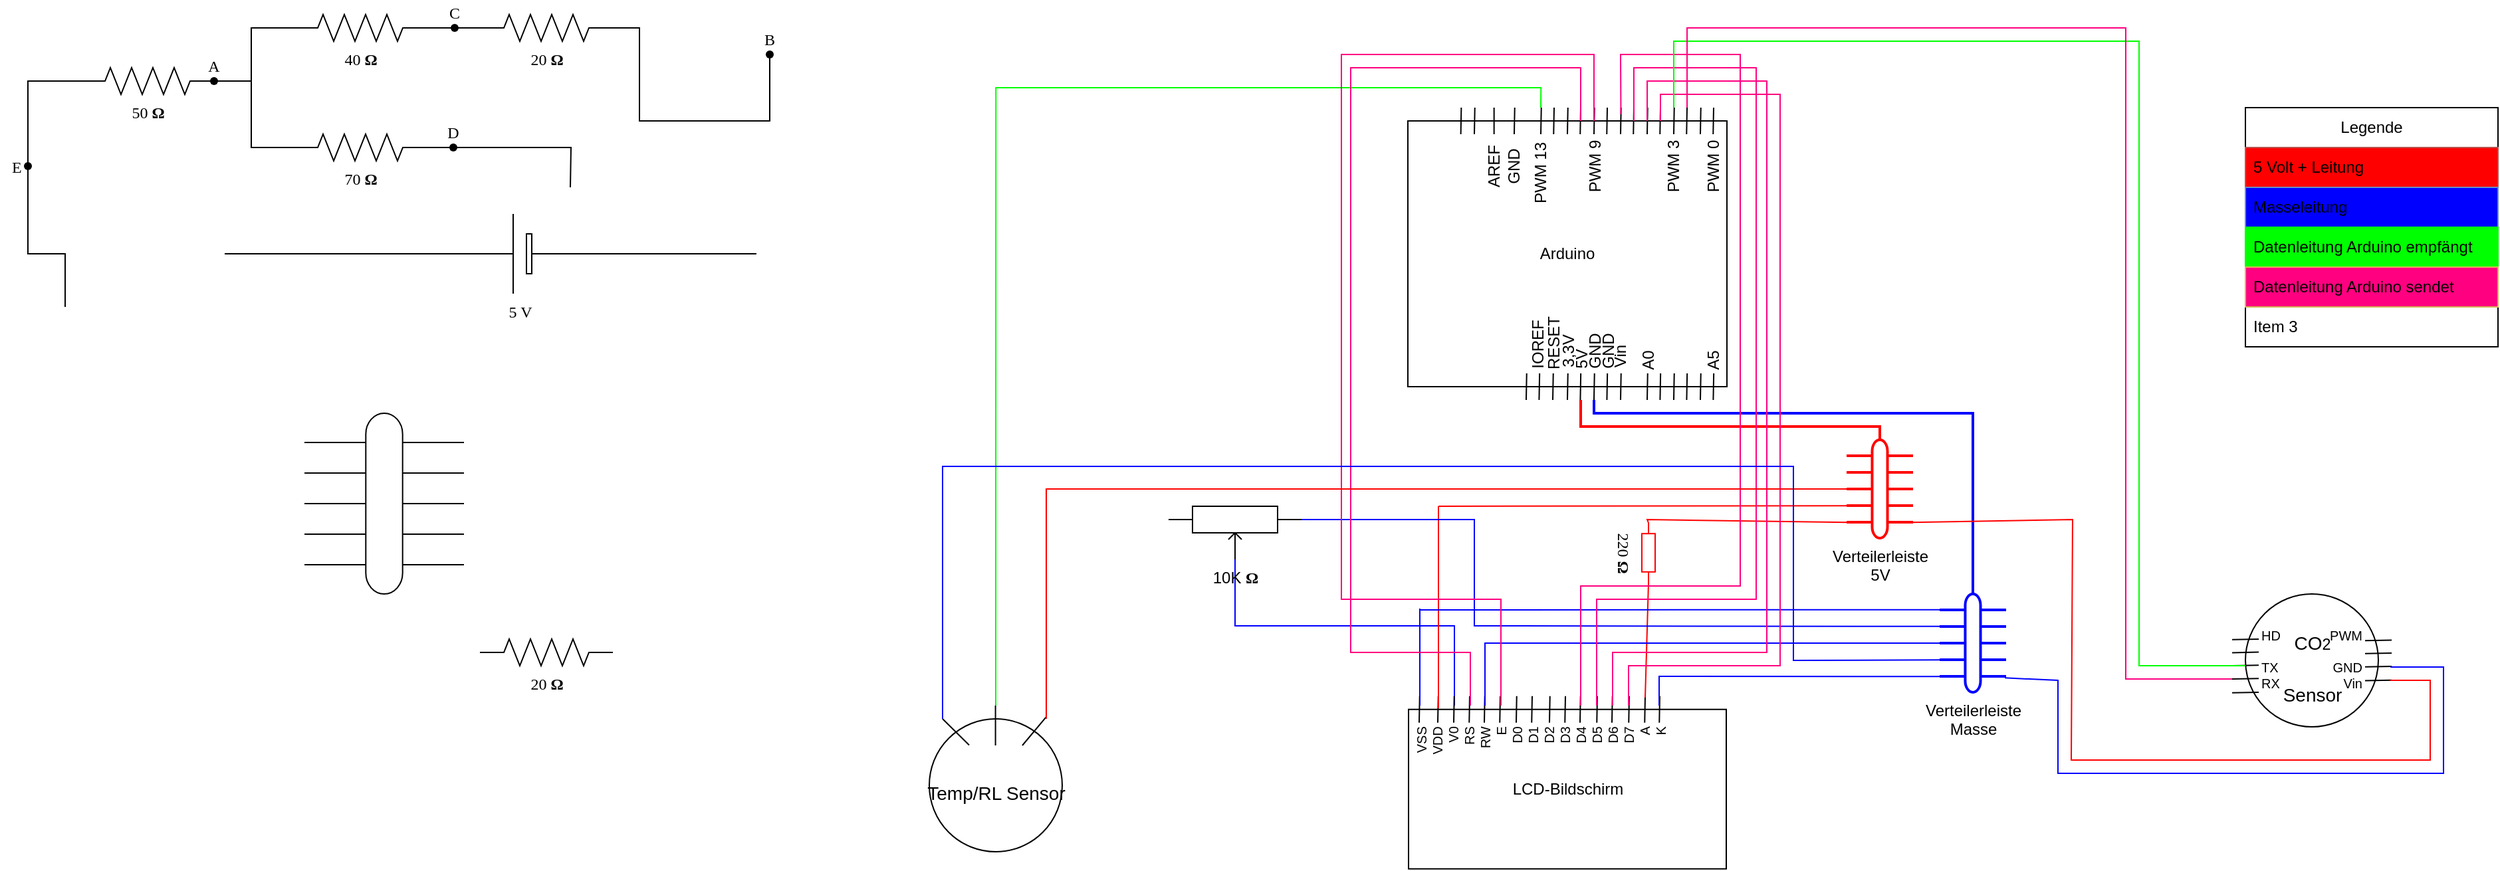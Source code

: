 <mxfile version="24.7.16">
  <diagram name="Page-1" id="7e0a89b8-554c-2b80-1dc8-d5c74ca68de4">
    <mxGraphModel dx="1146" dy="699" grid="1" gridSize="10" guides="1" tooltips="1" connect="1" arrows="1" fold="1" page="1" pageScale="1" pageWidth="2336" pageHeight="1654" background="none" math="0" shadow="0">
      <root>
        <mxCell id="0" />
        <mxCell id="1" parent="0" />
        <mxCell id="1cb643a89b7d889d-12" style="edgeStyle=orthogonalEdgeStyle;rounded=0;html=1;exitPerimeter=0;entryX=0;entryY=0.5;entryPerimeter=0;labelBackgroundColor=none;startArrow=none;startFill=0;startSize=5;endArrow=none;endFill=0;endSize=5;jettySize=auto;orthogonalLoop=1;strokeWidth=1;fontFamily=Verdana;fontSize=12;" parent="1" source="VuVPS5KJBOoQBnHny8Ev-2" target="1cb643a89b7d889d-2" edge="1">
          <mxGeometry relative="1" as="geometry" />
        </mxCell>
        <mxCell id="1cb643a89b7d889d-1" value="40&amp;nbsp;&lt;b&gt;Ω&lt;/b&gt;" style="verticalLabelPosition=bottom;shadow=0;dashed=0;align=center;html=1;verticalAlign=top;strokeWidth=1;shape=mxgraph.electrical.resistors.resistor_2;rounded=1;comic=0;labelBackgroundColor=none;fontFamily=Verdana;fontSize=12" parent="1" vertex="1">
          <mxGeometry x="322" y="120" width="100" height="20" as="geometry" />
        </mxCell>
        <mxCell id="1cb643a89b7d889d-15" style="edgeStyle=orthogonalEdgeStyle;rounded=0;html=1;exitX=1;exitY=0.5;exitPerimeter=0;labelBackgroundColor=none;startArrow=none;startFill=0;startSize=5;endArrow=none;endFill=0;endSize=5;jettySize=auto;orthogonalLoop=1;strokeWidth=1;fontFamily=Verdana;fontSize=12;" parent="1" source="1cb643a89b7d889d-2" target="VuVPS5KJBOoQBnHny8Ev-1" edge="1">
          <mxGeometry relative="1" as="geometry">
            <mxPoint x="612" y="170" as="targetPoint" />
            <Array as="points">
              <mxPoint x="582" y="130" />
              <mxPoint x="582" y="200" />
              <mxPoint x="680" y="200" />
            </Array>
          </mxGeometry>
        </mxCell>
        <mxCell id="1cb643a89b7d889d-2" value="20&amp;nbsp;&lt;b&gt;Ω&lt;/b&gt;" style="verticalLabelPosition=bottom;shadow=0;dashed=0;align=center;html=1;verticalAlign=top;strokeWidth=1;shape=mxgraph.electrical.resistors.resistor_2;rounded=1;comic=0;labelBackgroundColor=none;fontFamily=Verdana;fontSize=12" parent="1" vertex="1">
          <mxGeometry x="462" y="120" width="100" height="20" as="geometry" />
        </mxCell>
        <mxCell id="1cb643a89b7d889d-13" style="edgeStyle=orthogonalEdgeStyle;rounded=0;html=1;exitX=1;exitY=0.5;exitPerimeter=0;labelBackgroundColor=none;startArrow=none;startFill=0;startSize=5;endArrow=none;endFill=0;endSize=5;jettySize=auto;orthogonalLoop=1;strokeWidth=1;fontFamily=Verdana;fontSize=12" parent="1" source="1cb643a89b7d889d-3" target="VuVPS5KJBOoQBnHny8Ev-8" edge="1">
          <mxGeometry relative="1" as="geometry" />
        </mxCell>
        <mxCell id="1cb643a89b7d889d-3" value="70&amp;nbsp;&lt;b&gt;Ω&lt;/b&gt;" style="verticalLabelPosition=bottom;shadow=0;dashed=0;align=center;html=1;verticalAlign=top;strokeWidth=1;shape=mxgraph.electrical.resistors.resistor_2;rounded=1;comic=0;labelBackgroundColor=none;fontFamily=Verdana;fontSize=12" parent="1" vertex="1">
          <mxGeometry x="322" y="210" width="100" height="20" as="geometry" />
        </mxCell>
        <mxCell id="1cb643a89b7d889d-10" style="edgeStyle=orthogonalEdgeStyle;rounded=0;html=1;entryX=0;entryY=0.5;entryPerimeter=0;labelBackgroundColor=none;startArrow=none;startFill=0;startSize=5;endArrow=none;endFill=0;endSize=5;jettySize=auto;orthogonalLoop=1;strokeWidth=1;fontFamily=Verdana;fontSize=12" parent="1" source="VuVPS5KJBOoQBnHny8Ev-4" target="1cb643a89b7d889d-1" edge="1">
          <mxGeometry relative="1" as="geometry">
            <Array as="points">
              <mxPoint x="290" y="170" />
              <mxPoint x="290" y="130" />
            </Array>
          </mxGeometry>
        </mxCell>
        <mxCell id="1cb643a89b7d889d-11" style="edgeStyle=orthogonalEdgeStyle;rounded=0;html=1;entryX=0;entryY=0.5;entryPerimeter=0;labelBackgroundColor=none;startArrow=none;startFill=0;startSize=5;endArrow=none;endFill=0;endSize=5;jettySize=auto;orthogonalLoop=1;strokeWidth=1;fontFamily=Verdana;fontSize=12;" parent="1" source="VuVPS5KJBOoQBnHny8Ev-4" target="1cb643a89b7d889d-3" edge="1">
          <mxGeometry relative="1" as="geometry">
            <Array as="points">
              <mxPoint x="290" y="170" />
              <mxPoint x="290" y="220" />
            </Array>
          </mxGeometry>
        </mxCell>
        <mxCell id="1cb643a89b7d889d-5" value="50&amp;nbsp;&lt;b&gt;Ω&lt;/b&gt;" style="verticalLabelPosition=bottom;shadow=0;dashed=0;align=center;html=1;verticalAlign=top;strokeWidth=1;shape=mxgraph.electrical.resistors.resistor_2;rounded=1;comic=0;labelBackgroundColor=none;fontFamily=Verdana;fontSize=12;" parent="1" vertex="1">
          <mxGeometry x="162" y="160" width="100" height="20" as="geometry" />
        </mxCell>
        <mxCell id="1cb643a89b7d889d-9" style="edgeStyle=orthogonalEdgeStyle;rounded=0;html=1;labelBackgroundColor=none;startArrow=none;startFill=0;startSize=5;endArrow=none;endFill=0;endSize=5;jettySize=auto;orthogonalLoop=1;strokeWidth=1;fontFamily=Verdana;fontSize=12" parent="1" target="VuVPS5KJBOoQBnHny8Ev-5" edge="1">
          <mxGeometry relative="1" as="geometry">
            <Array as="points">
              <mxPoint x="122" y="300" />
            </Array>
            <mxPoint x="150" y="340" as="sourcePoint" />
          </mxGeometry>
        </mxCell>
        <mxCell id="1cb643a89b7d889d-6" value="20&amp;nbsp;&lt;b&gt;Ω&lt;/b&gt;" style="verticalLabelPosition=bottom;shadow=0;dashed=0;align=center;html=1;verticalAlign=top;strokeWidth=1;shape=mxgraph.electrical.resistors.resistor_2;rounded=1;comic=0;labelBackgroundColor=none;fontFamily=Verdana;fontSize=12" parent="1" vertex="1">
          <mxGeometry x="462" y="590" width="100" height="20" as="geometry" />
        </mxCell>
        <mxCell id="1cb643a89b7d889d-8" style="edgeStyle=orthogonalEdgeStyle;rounded=0;html=1;exitX=1;exitY=0.5;exitPerimeter=0;labelBackgroundColor=none;startArrow=none;startFill=0;startSize=5;endArrow=none;endFill=0;endSize=5;jettySize=auto;orthogonalLoop=1;strokeWidth=1;fontFamily=Verdana;fontSize=12" parent="1" source="1cb643a89b7d889d-7" edge="1">
          <mxGeometry relative="1" as="geometry">
            <mxPoint x="270" y="300" as="targetPoint" />
          </mxGeometry>
        </mxCell>
        <mxCell id="1cb643a89b7d889d-16" style="edgeStyle=orthogonalEdgeStyle;rounded=0;html=1;exitX=0;exitY=0.5;exitPerimeter=0;labelBackgroundColor=none;startArrow=none;startFill=0;startSize=5;endArrow=none;endFill=0;endSize=5;jettySize=auto;orthogonalLoop=1;strokeWidth=1;fontFamily=Verdana;fontSize=12;exitDx=0;exitDy=0;" parent="1" source="1cb643a89b7d889d-7" edge="1">
          <mxGeometry relative="1" as="geometry">
            <mxPoint x="670" y="300" as="targetPoint" />
            <Array as="points">
              <mxPoint x="600" y="300" />
              <mxPoint x="600" y="300" />
            </Array>
            <mxPoint x="730" y="224" as="sourcePoint" />
          </mxGeometry>
        </mxCell>
        <mxCell id="1cb643a89b7d889d-7" value="5 V" style="verticalLabelPosition=bottom;shadow=0;dashed=0;align=center;fillColor=default;html=1;verticalAlign=top;strokeWidth=1;shape=mxgraph.electrical.miscellaneous.monocell_battery;rounded=1;comic=0;labelBackgroundColor=none;fontFamily=Verdana;fontSize=12;flipH=1;" parent="1" vertex="1">
          <mxGeometry x="442" y="270" width="100" height="60" as="geometry" />
        </mxCell>
        <mxCell id="VuVPS5KJBOoQBnHny8Ev-1" value="B" style="shape=waypoint;sketch=0;fillStyle=solid;size=6;pointerEvents=1;points=[];fillColor=none;resizable=0;rotatable=0;perimeter=centerPerimeter;snapToPoint=1;verticalAlign=top;spacingBottom=0;spacingTop=-5;fontFamily=Verdana;fontSize=12;" parent="1" vertex="1">
          <mxGeometry x="660" y="130" width="40" height="40" as="geometry" />
        </mxCell>
        <mxCell id="VuVPS5KJBOoQBnHny8Ev-2" value="C" style="shape=waypoint;sketch=0;fillStyle=solid;size=6;pointerEvents=1;points=[];fillColor=none;resizable=0;rotatable=0;perimeter=centerPerimeter;snapToPoint=1;verticalAlign=top;spacingBottom=0;spacingTop=-5;fontFamily=Verdana;fontSize=12;" parent="1" vertex="1">
          <mxGeometry x="423" y="110" width="40" height="40" as="geometry" />
        </mxCell>
        <mxCell id="VuVPS5KJBOoQBnHny8Ev-3" value="" style="edgeStyle=orthogonalEdgeStyle;rounded=0;html=1;exitX=1;exitY=0.5;exitPerimeter=0;entryPerimeter=0;labelBackgroundColor=none;startArrow=none;startFill=0;startSize=5;endArrow=none;endFill=0;endSize=5;jettySize=auto;orthogonalLoop=1;strokeWidth=1;fontFamily=Verdana;fontSize=12;" parent="1" source="1cb643a89b7d889d-1" target="VuVPS5KJBOoQBnHny8Ev-2" edge="1">
          <mxGeometry relative="1" as="geometry">
            <mxPoint x="422" y="130.0" as="sourcePoint" />
            <mxPoint x="462" y="130.0" as="targetPoint" />
          </mxGeometry>
        </mxCell>
        <mxCell id="VuVPS5KJBOoQBnHny8Ev-4" value="A" style="shape=waypoint;sketch=0;fillStyle=solid;size=6;pointerEvents=1;points=[];fillColor=none;resizable=0;rotatable=0;perimeter=centerPerimeter;snapToPoint=1;verticalAlign=top;spacingBottom=0;spacingTop=-5;fontFamily=Verdana;fontSize=12;" parent="1" vertex="1">
          <mxGeometry x="242" y="150" width="40" height="40" as="geometry" />
        </mxCell>
        <mxCell id="VuVPS5KJBOoQBnHny8Ev-5" value="E" style="shape=waypoint;sketch=0;fillStyle=solid;size=6;pointerEvents=1;points=[];fillColor=none;resizable=0;rotatable=0;perimeter=centerPerimeter;snapToPoint=1;verticalAlign=middle;spacingBottom=0;spacingTop=0;fontFamily=Verdana;fontSize=12;labelPosition=center;verticalLabelPosition=middle;align=left;spacingRight=0;spacingLeft=6;" parent="1" vertex="1">
          <mxGeometry x="102" y="214" width="40" height="40" as="geometry" />
        </mxCell>
        <mxCell id="VuVPS5KJBOoQBnHny8Ev-7" style="edgeStyle=orthogonalEdgeStyle;rounded=0;html=1;labelBackgroundColor=none;startArrow=none;startFill=0;startSize=5;endArrow=none;endFill=0;endSize=5;jettySize=auto;orthogonalLoop=1;strokeWidth=1;fontFamily=Verdana;fontSize=12;entryX=0;entryY=0.5;entryDx=0;entryDy=0;entryPerimeter=0;" parent="1" source="VuVPS5KJBOoQBnHny8Ev-5" target="1cb643a89b7d889d-5" edge="1">
          <mxGeometry relative="1" as="geometry">
            <Array as="points">
              <mxPoint x="122" y="170" />
            </Array>
            <mxPoint x="172" y="310" as="sourcePoint" />
            <mxPoint x="132" y="244" as="targetPoint" />
          </mxGeometry>
        </mxCell>
        <mxCell id="VuVPS5KJBOoQBnHny8Ev-8" value="D" style="shape=waypoint;sketch=0;fillStyle=solid;size=6;pointerEvents=1;points=[];fillColor=none;resizable=0;rotatable=0;perimeter=centerPerimeter;snapToPoint=1;verticalAlign=top;spacingBottom=0;spacingTop=-5;fontFamily=Verdana;fontSize=12;" parent="1" vertex="1">
          <mxGeometry x="422" y="200" width="40" height="40" as="geometry" />
        </mxCell>
        <mxCell id="VuVPS5KJBOoQBnHny8Ev-9" style="edgeStyle=orthogonalEdgeStyle;rounded=0;html=1;labelBackgroundColor=none;startArrow=none;startFill=0;startSize=5;endArrow=none;endFill=0;endSize=5;jettySize=auto;orthogonalLoop=1;strokeWidth=1;fontFamily=Verdana;fontSize=12;" parent="1" source="VuVPS5KJBOoQBnHny8Ev-8" edge="1">
          <mxGeometry relative="1" as="geometry">
            <mxPoint x="432" y="230" as="sourcePoint" />
            <mxPoint x="530" y="250" as="targetPoint" />
          </mxGeometry>
        </mxCell>
        <mxCell id="kQlwVw8OVMAgD6LODriY-2" value="&lt;span style=&quot;font-size: 14px;&quot;&gt;Temp/RL Sensor&lt;/span&gt;" style="verticalLabelPosition=middle;shadow=0;dashed=0;align=center;html=1;verticalAlign=middle;strokeWidth=1;shape=ellipse;fontSize=32;perimeter=ellipsePerimeter;" parent="1" vertex="1">
          <mxGeometry x="800" y="650" width="100" height="100" as="geometry" />
        </mxCell>
        <mxCell id="X7Br8QIvCN059I1vGeU9-105" style="edgeStyle=orthogonalEdgeStyle;rounded=0;orthogonalLoop=1;jettySize=auto;html=1;exitX=0.5;exitY=1;exitDx=0;exitDy=0;exitPerimeter=0;endArrow=none;endFill=0;strokeColor=#0000FF;" edge="1" parent="1" source="kQlwVw8OVMAgD6LODriY-3">
          <mxGeometry relative="1" as="geometry">
            <mxPoint x="1195" y="640" as="targetPoint" />
            <mxPoint x="1035" y="530.0" as="sourcePoint" />
            <Array as="points">
              <mxPoint x="1030" y="580" />
              <mxPoint x="1195" y="580" />
            </Array>
          </mxGeometry>
        </mxCell>
        <mxCell id="kQlwVw8OVMAgD6LODriY-3" value="10K&lt;span style=&quot;background-color: initial;&quot;&gt;&amp;nbsp;&lt;/span&gt;&lt;b style=&quot;background-color: initial; font-family: Verdana;&quot;&gt;Ω&lt;/b&gt;" style="pointerEvents=1;verticalLabelPosition=bottom;shadow=0;dashed=0;align=center;html=1;verticalAlign=top;shape=mxgraph.electrical.resistors.potentiometer_1;" parent="1" vertex="1">
          <mxGeometry x="980" y="490" width="100" height="40" as="geometry" />
        </mxCell>
        <mxCell id="kQlwVw8OVMAgD6LODriY-5" value="" style="verticalLabelPosition=bottom;shadow=0;dashed=0;align=center;html=1;verticalAlign=top;shape=mxgraph.electrical.transmission.cable_group;pointerEvents=1;" parent="1" vertex="1">
          <mxGeometry x="330" y="420" width="120" height="136" as="geometry" />
        </mxCell>
        <mxCell id="X7Br8QIvCN059I1vGeU9-3" value="Arduino" style="rounded=0;whiteSpace=wrap;html=1;" vertex="1" parent="1">
          <mxGeometry x="1160" y="200" width="240" height="200" as="geometry" />
        </mxCell>
        <mxCell id="X7Br8QIvCN059I1vGeU9-4" value="" style="endArrow=none;html=1;rounded=0;" edge="1" parent="1">
          <mxGeometry width="50" height="50" relative="1" as="geometry">
            <mxPoint x="1389.63" y="210" as="sourcePoint" />
            <mxPoint x="1390" y="190" as="targetPoint" />
          </mxGeometry>
        </mxCell>
        <mxCell id="X7Br8QIvCN059I1vGeU9-5" value="PWM 0" style="text;html=1;align=center;verticalAlign=middle;whiteSpace=wrap;rounded=0;rotation=-90;" vertex="1" parent="1">
          <mxGeometry x="1360" y="219" width="60" height="30" as="geometry" />
        </mxCell>
        <mxCell id="X7Br8QIvCN059I1vGeU9-6" value="PWM 13" style="text;html=1;align=center;verticalAlign=middle;whiteSpace=wrap;rounded=0;rotation=-90;" vertex="1" parent="1">
          <mxGeometry x="1230" y="224" width="60" height="30" as="geometry" />
        </mxCell>
        <mxCell id="X7Br8QIvCN059I1vGeU9-7" value="" style="endArrow=none;html=1;rounded=0;" edge="1" parent="1">
          <mxGeometry width="50" height="50" relative="1" as="geometry">
            <mxPoint x="1380" y="210" as="sourcePoint" />
            <mxPoint x="1380.37" y="190" as="targetPoint" />
          </mxGeometry>
        </mxCell>
        <mxCell id="X7Br8QIvCN059I1vGeU9-8" value="" style="endArrow=none;html=1;rounded=0;" edge="1" parent="1">
          <mxGeometry width="50" height="50" relative="1" as="geometry">
            <mxPoint x="1369.63" y="210" as="sourcePoint" />
            <mxPoint x="1370" y="190" as="targetPoint" />
          </mxGeometry>
        </mxCell>
        <mxCell id="X7Br8QIvCN059I1vGeU9-9" value="" style="endArrow=none;html=1;rounded=0;" edge="1" parent="1">
          <mxGeometry width="50" height="50" relative="1" as="geometry">
            <mxPoint x="1360" y="210" as="sourcePoint" />
            <mxPoint x="1360.37" y="190" as="targetPoint" />
          </mxGeometry>
        </mxCell>
        <mxCell id="X7Br8QIvCN059I1vGeU9-10" value="" style="endArrow=none;html=1;rounded=0;" edge="1" parent="1">
          <mxGeometry width="50" height="50" relative="1" as="geometry">
            <mxPoint x="1349.63" y="210" as="sourcePoint" />
            <mxPoint x="1350" y="190" as="targetPoint" />
          </mxGeometry>
        </mxCell>
        <mxCell id="X7Br8QIvCN059I1vGeU9-11" value="" style="endArrow=none;html=1;rounded=0;" edge="1" parent="1">
          <mxGeometry width="50" height="50" relative="1" as="geometry">
            <mxPoint x="1340" y="210" as="sourcePoint" />
            <mxPoint x="1340.37" y="190" as="targetPoint" />
          </mxGeometry>
        </mxCell>
        <mxCell id="X7Br8QIvCN059I1vGeU9-12" value="" style="endArrow=none;html=1;rounded=0;" edge="1" parent="1">
          <mxGeometry width="50" height="50" relative="1" as="geometry">
            <mxPoint x="1329.63" y="210" as="sourcePoint" />
            <mxPoint x="1330" y="190" as="targetPoint" />
          </mxGeometry>
        </mxCell>
        <mxCell id="X7Br8QIvCN059I1vGeU9-13" value="" style="endArrow=none;html=1;rounded=0;" edge="1" parent="1">
          <mxGeometry width="50" height="50" relative="1" as="geometry">
            <mxPoint x="1320" y="210" as="sourcePoint" />
            <mxPoint x="1320.37" y="190" as="targetPoint" />
          </mxGeometry>
        </mxCell>
        <mxCell id="X7Br8QIvCN059I1vGeU9-14" value="" style="endArrow=none;html=1;rounded=0;" edge="1" parent="1">
          <mxGeometry width="50" height="50" relative="1" as="geometry">
            <mxPoint x="1309.63" y="210" as="sourcePoint" />
            <mxPoint x="1310" y="190" as="targetPoint" />
          </mxGeometry>
        </mxCell>
        <mxCell id="X7Br8QIvCN059I1vGeU9-15" value="" style="endArrow=none;html=1;rounded=0;" edge="1" parent="1">
          <mxGeometry width="50" height="50" relative="1" as="geometry">
            <mxPoint x="1300" y="210" as="sourcePoint" />
            <mxPoint x="1300.37" y="190" as="targetPoint" />
          </mxGeometry>
        </mxCell>
        <mxCell id="X7Br8QIvCN059I1vGeU9-16" value="" style="endArrow=none;html=1;rounded=0;" edge="1" parent="1">
          <mxGeometry width="50" height="50" relative="1" as="geometry">
            <mxPoint x="1289.63" y="210" as="sourcePoint" />
            <mxPoint x="1290" y="190" as="targetPoint" />
          </mxGeometry>
        </mxCell>
        <mxCell id="X7Br8QIvCN059I1vGeU9-17" value="" style="endArrow=none;html=1;rounded=0;" edge="1" parent="1">
          <mxGeometry width="50" height="50" relative="1" as="geometry">
            <mxPoint x="1280" y="210" as="sourcePoint" />
            <mxPoint x="1280.37" y="190" as="targetPoint" />
          </mxGeometry>
        </mxCell>
        <mxCell id="X7Br8QIvCN059I1vGeU9-18" value="" style="endArrow=none;html=1;rounded=0;" edge="1" parent="1">
          <mxGeometry width="50" height="50" relative="1" as="geometry">
            <mxPoint x="1269.63" y="210" as="sourcePoint" />
            <mxPoint x="1270" y="190" as="targetPoint" />
          </mxGeometry>
        </mxCell>
        <mxCell id="X7Br8QIvCN059I1vGeU9-19" value="" style="endArrow=none;html=1;rounded=0;" edge="1" parent="1">
          <mxGeometry width="50" height="50" relative="1" as="geometry">
            <mxPoint x="1260" y="210" as="sourcePoint" />
            <mxPoint x="1260.37" y="190" as="targetPoint" />
          </mxGeometry>
        </mxCell>
        <mxCell id="X7Br8QIvCN059I1vGeU9-21" value="" style="endArrow=none;html=1;rounded=0;" edge="1" parent="1">
          <mxGeometry width="50" height="50" relative="1" as="geometry">
            <mxPoint x="1240" y="210" as="sourcePoint" />
            <mxPoint x="1240.37" y="190" as="targetPoint" />
          </mxGeometry>
        </mxCell>
        <mxCell id="X7Br8QIvCN059I1vGeU9-23" value="" style="endArrow=none;html=1;rounded=0;" edge="1" parent="1">
          <mxGeometry width="50" height="50" relative="1" as="geometry">
            <mxPoint x="1224.83" y="210" as="sourcePoint" />
            <mxPoint x="1224.83" y="190" as="targetPoint" />
          </mxGeometry>
        </mxCell>
        <mxCell id="X7Br8QIvCN059I1vGeU9-24" value="" style="endArrow=none;html=1;rounded=0;" edge="1" parent="1">
          <mxGeometry width="50" height="50" relative="1" as="geometry">
            <mxPoint x="1210" y="210" as="sourcePoint" />
            <mxPoint x="1210.37" y="190" as="targetPoint" />
          </mxGeometry>
        </mxCell>
        <mxCell id="X7Br8QIvCN059I1vGeU9-25" value="" style="endArrow=none;html=1;rounded=0;" edge="1" parent="1">
          <mxGeometry width="50" height="50" relative="1" as="geometry">
            <mxPoint x="1199.81" y="210" as="sourcePoint" />
            <mxPoint x="1200.18" y="190" as="targetPoint" />
          </mxGeometry>
        </mxCell>
        <mxCell id="X7Br8QIvCN059I1vGeU9-27" value="" style="endArrow=none;html=1;rounded=0;" edge="1" parent="1">
          <mxGeometry width="50" height="50" relative="1" as="geometry">
            <mxPoint x="1389.71" y="410" as="sourcePoint" />
            <mxPoint x="1390.08" y="390" as="targetPoint" />
          </mxGeometry>
        </mxCell>
        <mxCell id="X7Br8QIvCN059I1vGeU9-38" value="PWM 3" style="text;html=1;align=center;verticalAlign=middle;whiteSpace=wrap;rounded=0;rotation=-90;" vertex="1" parent="1">
          <mxGeometry x="1335" y="219" width="50" height="30" as="geometry" />
        </mxCell>
        <mxCell id="X7Br8QIvCN059I1vGeU9-39" value="PWM 9" style="text;html=1;align=center;verticalAlign=middle;whiteSpace=wrap;rounded=0;rotation=-90;" vertex="1" parent="1">
          <mxGeometry x="1276" y="219" width="50" height="30" as="geometry" />
        </mxCell>
        <mxCell id="X7Br8QIvCN059I1vGeU9-40" value="GND" style="text;html=1;align=center;verticalAlign=middle;whiteSpace=wrap;rounded=0;rotation=-90;" vertex="1" parent="1">
          <mxGeometry x="1215" y="219" width="50" height="30" as="geometry" />
        </mxCell>
        <mxCell id="X7Br8QIvCN059I1vGeU9-41" value="AREF" style="text;html=1;align=center;verticalAlign=middle;whiteSpace=wrap;rounded=0;rotation=-90;" vertex="1" parent="1">
          <mxGeometry x="1200" y="219" width="50" height="30" as="geometry" />
        </mxCell>
        <mxCell id="X7Br8QIvCN059I1vGeU9-42" value="" style="endArrow=none;html=1;rounded=0;" edge="1" parent="1">
          <mxGeometry width="50" height="50" relative="1" as="geometry">
            <mxPoint x="1380" y="410" as="sourcePoint" />
            <mxPoint x="1380.37" y="390" as="targetPoint" />
          </mxGeometry>
        </mxCell>
        <mxCell id="X7Br8QIvCN059I1vGeU9-43" value="" style="endArrow=none;html=1;rounded=0;" edge="1" parent="1">
          <mxGeometry width="50" height="50" relative="1" as="geometry">
            <mxPoint x="1369.71" y="410" as="sourcePoint" />
            <mxPoint x="1370.08" y="390" as="targetPoint" />
          </mxGeometry>
        </mxCell>
        <mxCell id="X7Br8QIvCN059I1vGeU9-44" value="" style="endArrow=none;html=1;rounded=0;" edge="1" parent="1">
          <mxGeometry width="50" height="50" relative="1" as="geometry">
            <mxPoint x="1360" y="410" as="sourcePoint" />
            <mxPoint x="1360.37" y="390" as="targetPoint" />
          </mxGeometry>
        </mxCell>
        <mxCell id="X7Br8QIvCN059I1vGeU9-45" value="" style="endArrow=none;html=1;rounded=0;" edge="1" parent="1">
          <mxGeometry width="50" height="50" relative="1" as="geometry">
            <mxPoint x="1349.71" y="410" as="sourcePoint" />
            <mxPoint x="1350.08" y="390" as="targetPoint" />
          </mxGeometry>
        </mxCell>
        <mxCell id="X7Br8QIvCN059I1vGeU9-46" value="" style="endArrow=none;html=1;rounded=0;" edge="1" parent="1">
          <mxGeometry width="50" height="50" relative="1" as="geometry">
            <mxPoint x="1340" y="410" as="sourcePoint" />
            <mxPoint x="1340.37" y="390" as="targetPoint" />
          </mxGeometry>
        </mxCell>
        <mxCell id="X7Br8QIvCN059I1vGeU9-48" value="" style="endArrow=none;html=1;rounded=0;" edge="1" parent="1">
          <mxGeometry width="50" height="50" relative="1" as="geometry">
            <mxPoint x="1320" y="410" as="sourcePoint" />
            <mxPoint x="1320.37" y="390" as="targetPoint" />
          </mxGeometry>
        </mxCell>
        <mxCell id="X7Br8QIvCN059I1vGeU9-49" value="" style="endArrow=none;html=1;rounded=0;" edge="1" parent="1">
          <mxGeometry width="50" height="50" relative="1" as="geometry">
            <mxPoint x="1309.71" y="410" as="sourcePoint" />
            <mxPoint x="1310.08" y="390" as="targetPoint" />
          </mxGeometry>
        </mxCell>
        <mxCell id="X7Br8QIvCN059I1vGeU9-50" value="" style="endArrow=none;html=1;rounded=0;" edge="1" parent="1">
          <mxGeometry width="50" height="50" relative="1" as="geometry">
            <mxPoint x="1300" y="410" as="sourcePoint" />
            <mxPoint x="1300.37" y="390" as="targetPoint" />
          </mxGeometry>
        </mxCell>
        <mxCell id="X7Br8QIvCN059I1vGeU9-51" value="" style="endArrow=none;html=1;rounded=0;" edge="1" parent="1">
          <mxGeometry width="50" height="50" relative="1" as="geometry">
            <mxPoint x="1289.71" y="410" as="sourcePoint" />
            <mxPoint x="1290.08" y="390" as="targetPoint" />
          </mxGeometry>
        </mxCell>
        <mxCell id="X7Br8QIvCN059I1vGeU9-52" value="" style="endArrow=none;html=1;rounded=0;" edge="1" parent="1">
          <mxGeometry width="50" height="50" relative="1" as="geometry">
            <mxPoint x="1280" y="410" as="sourcePoint" />
            <mxPoint x="1280.37" y="390" as="targetPoint" />
          </mxGeometry>
        </mxCell>
        <mxCell id="X7Br8QIvCN059I1vGeU9-53" value="A5" style="text;html=1;align=center;verticalAlign=middle;whiteSpace=wrap;rounded=0;rotation=-90;" vertex="1" parent="1">
          <mxGeometry x="1375" y="365" width="30" height="30" as="geometry" />
        </mxCell>
        <mxCell id="X7Br8QIvCN059I1vGeU9-54" value="A0" style="text;html=1;align=center;verticalAlign=middle;whiteSpace=wrap;rounded=0;rotation=-90;" vertex="1" parent="1">
          <mxGeometry x="1326" y="365" width="30" height="30" as="geometry" />
        </mxCell>
        <mxCell id="X7Br8QIvCN059I1vGeU9-55" value="Vin" style="text;html=1;align=center;verticalAlign=middle;whiteSpace=wrap;rounded=0;rotation=-90;" vertex="1" parent="1">
          <mxGeometry x="1305" y="362" width="30" height="30" as="geometry" />
        </mxCell>
        <mxCell id="X7Br8QIvCN059I1vGeU9-56" value="GND" style="text;html=1;align=center;verticalAlign=middle;whiteSpace=wrap;rounded=0;rotation=-90;" vertex="1" parent="1">
          <mxGeometry x="1289" y="358" width="44" height="30" as="geometry" />
        </mxCell>
        <mxCell id="X7Br8QIvCN059I1vGeU9-57" value="GND" style="text;html=1;align=center;verticalAlign=middle;whiteSpace=wrap;rounded=0;rotation=-90;" vertex="1" parent="1">
          <mxGeometry x="1279" y="358" width="44" height="30" as="geometry" />
        </mxCell>
        <mxCell id="X7Br8QIvCN059I1vGeU9-58" value="5V" style="text;html=1;align=center;verticalAlign=middle;whiteSpace=wrap;rounded=0;rotation=-90;" vertex="1" parent="1">
          <mxGeometry x="1269" y="364" width="44" height="30" as="geometry" />
        </mxCell>
        <mxCell id="X7Br8QIvCN059I1vGeU9-59" value="3,3V" style="text;html=1;align=center;verticalAlign=middle;whiteSpace=wrap;rounded=0;rotation=-90;" vertex="1" parent="1">
          <mxGeometry x="1259" y="358" width="44" height="30" as="geometry" />
        </mxCell>
        <mxCell id="X7Br8QIvCN059I1vGeU9-60" value="" style="endArrow=none;html=1;rounded=0;" edge="1" parent="1">
          <mxGeometry width="50" height="50" relative="1" as="geometry">
            <mxPoint x="1269" y="410" as="sourcePoint" />
            <mxPoint x="1269.37" y="390" as="targetPoint" />
          </mxGeometry>
        </mxCell>
        <mxCell id="X7Br8QIvCN059I1vGeU9-61" value="" style="endArrow=none;html=1;rounded=0;" edge="1" parent="1">
          <mxGeometry width="50" height="50" relative="1" as="geometry">
            <mxPoint x="1258.71" y="410" as="sourcePoint" />
            <mxPoint x="1259.08" y="390" as="targetPoint" />
          </mxGeometry>
        </mxCell>
        <mxCell id="X7Br8QIvCN059I1vGeU9-62" value="" style="endArrow=none;html=1;rounded=0;" edge="1" parent="1">
          <mxGeometry width="50" height="50" relative="1" as="geometry">
            <mxPoint x="1249" y="410" as="sourcePoint" />
            <mxPoint x="1249.37" y="390" as="targetPoint" />
          </mxGeometry>
        </mxCell>
        <mxCell id="X7Br8QIvCN059I1vGeU9-63" value="RESET" style="text;html=1;align=center;verticalAlign=middle;whiteSpace=wrap;rounded=0;rotation=-90;" vertex="1" parent="1">
          <mxGeometry x="1239" y="352" width="62" height="30" as="geometry" />
        </mxCell>
        <mxCell id="X7Br8QIvCN059I1vGeU9-64" value="IOREF" style="text;html=1;align=center;verticalAlign=middle;whiteSpace=wrap;rounded=0;rotation=-90;" vertex="1" parent="1">
          <mxGeometry x="1227" y="353" width="62" height="30" as="geometry" />
        </mxCell>
        <mxCell id="X7Br8QIvCN059I1vGeU9-65" value="&lt;span style=&quot;font-family: Verdana;&quot;&gt;220&amp;nbsp;&lt;/span&gt;&lt;b style=&quot;font-family: Verdana;&quot;&gt;Ω&lt;/b&gt;" style="pointerEvents=1;verticalLabelPosition=bottom;shadow=0;dashed=0;align=center;html=1;verticalAlign=top;shape=mxgraph.electrical.resistors.resistor_1;rotation=90;strokeColor=#FF0000;" vertex="1" parent="1">
          <mxGeometry x="1318.5" y="520" width="45" height="10" as="geometry" />
        </mxCell>
        <mxCell id="X7Br8QIvCN059I1vGeU9-66" value="LCD-Bildschirm" style="rounded=0;whiteSpace=wrap;html=1;" vertex="1" parent="1">
          <mxGeometry x="1160.5" y="642.88" width="239" height="120" as="geometry" />
        </mxCell>
        <mxCell id="X7Br8QIvCN059I1vGeU9-67" value="" style="endArrow=none;html=1;rounded=0;" edge="1" parent="1">
          <mxGeometry width="50" height="50" relative="1" as="geometry">
            <mxPoint x="1302.13" y="652.88" as="sourcePoint" />
            <mxPoint x="1302.5" y="632.88" as="targetPoint" />
          </mxGeometry>
        </mxCell>
        <mxCell id="X7Br8QIvCN059I1vGeU9-68" value="" style="endArrow=none;html=1;rounded=0;" edge="1" parent="1">
          <mxGeometry width="50" height="50" relative="1" as="geometry">
            <mxPoint x="1289.5" y="652.88" as="sourcePoint" />
            <mxPoint x="1289.87" y="632.88" as="targetPoint" />
          </mxGeometry>
        </mxCell>
        <mxCell id="X7Br8QIvCN059I1vGeU9-69" value="" style="endArrow=none;html=1;rounded=0;" edge="1" parent="1">
          <mxGeometry width="50" height="50" relative="1" as="geometry">
            <mxPoint x="1278.13" y="652.88" as="sourcePoint" />
            <mxPoint x="1278.5" y="632.88" as="targetPoint" />
          </mxGeometry>
        </mxCell>
        <mxCell id="X7Br8QIvCN059I1vGeU9-70" value="" style="endArrow=none;html=1;rounded=0;" edge="1" parent="1">
          <mxGeometry width="50" height="50" relative="1" as="geometry">
            <mxPoint x="1266.5" y="652.88" as="sourcePoint" />
            <mxPoint x="1266.87" y="632.88" as="targetPoint" />
          </mxGeometry>
        </mxCell>
        <mxCell id="X7Br8QIvCN059I1vGeU9-71" value="" style="endArrow=none;html=1;rounded=0;" edge="1" parent="1">
          <mxGeometry width="50" height="50" relative="1" as="geometry">
            <mxPoint x="1253.13" y="652.88" as="sourcePoint" />
            <mxPoint x="1253.5" y="632.88" as="targetPoint" />
          </mxGeometry>
        </mxCell>
        <mxCell id="X7Br8QIvCN059I1vGeU9-72" value="" style="endArrow=none;html=1;rounded=0;" edge="1" parent="1">
          <mxGeometry width="50" height="50" relative="1" as="geometry">
            <mxPoint x="1241.5" y="652.88" as="sourcePoint" />
            <mxPoint x="1241.87" y="632.88" as="targetPoint" />
          </mxGeometry>
        </mxCell>
        <mxCell id="X7Br8QIvCN059I1vGeU9-73" value="" style="endArrow=none;html=1;rounded=0;" edge="1" parent="1">
          <mxGeometry width="50" height="50" relative="1" as="geometry">
            <mxPoint x="1229.13" y="652.88" as="sourcePoint" />
            <mxPoint x="1229.5" y="632.88" as="targetPoint" />
          </mxGeometry>
        </mxCell>
        <mxCell id="X7Br8QIvCN059I1vGeU9-74" value="" style="endArrow=none;html=1;rounded=0;" edge="1" parent="1">
          <mxGeometry width="50" height="50" relative="1" as="geometry">
            <mxPoint x="1217.5" y="652.88" as="sourcePoint" />
            <mxPoint x="1217.87" y="632.88" as="targetPoint" />
          </mxGeometry>
        </mxCell>
        <mxCell id="X7Br8QIvCN059I1vGeU9-75" value="" style="endArrow=none;html=1;rounded=0;" edge="1" parent="1">
          <mxGeometry width="50" height="50" relative="1" as="geometry">
            <mxPoint x="1206.13" y="652.88" as="sourcePoint" />
            <mxPoint x="1206.5" y="632.88" as="targetPoint" />
          </mxGeometry>
        </mxCell>
        <mxCell id="X7Br8QIvCN059I1vGeU9-78" value="" style="endArrow=none;html=1;rounded=0;" edge="1" parent="1">
          <mxGeometry width="50" height="50" relative="1" as="geometry">
            <mxPoint x="1194.5" y="652.88" as="sourcePoint" />
            <mxPoint x="1194.87" y="632.88" as="targetPoint" />
          </mxGeometry>
        </mxCell>
        <mxCell id="X7Br8QIvCN059I1vGeU9-79" value="" style="endArrow=none;html=1;rounded=0;" edge="1" parent="1">
          <mxGeometry width="50" height="50" relative="1" as="geometry">
            <mxPoint x="1182.5" y="652.88" as="sourcePoint" />
            <mxPoint x="1182.87" y="632.88" as="targetPoint" />
          </mxGeometry>
        </mxCell>
        <mxCell id="X7Br8QIvCN059I1vGeU9-80" value="" style="endArrow=none;html=1;rounded=0;" edge="1" parent="1">
          <mxGeometry width="50" height="50" relative="1" as="geometry">
            <mxPoint x="1168.5" y="652.88" as="sourcePoint" />
            <mxPoint x="1168.87" y="632.88" as="targetPoint" />
          </mxGeometry>
        </mxCell>
        <mxCell id="X7Br8QIvCN059I1vGeU9-81" value="" style="endArrow=none;html=1;rounded=0;" edge="1" parent="1">
          <mxGeometry width="50" height="50" relative="1" as="geometry">
            <mxPoint x="1326.13" y="652.88" as="sourcePoint" />
            <mxPoint x="1326.5" y="632.88" as="targetPoint" />
          </mxGeometry>
        </mxCell>
        <mxCell id="X7Br8QIvCN059I1vGeU9-82" value="" style="endArrow=none;html=1;rounded=0;" edge="1" parent="1">
          <mxGeometry width="50" height="50" relative="1" as="geometry">
            <mxPoint x="1313.5" y="652.88" as="sourcePoint" />
            <mxPoint x="1313.87" y="632.88" as="targetPoint" />
          </mxGeometry>
        </mxCell>
        <mxCell id="X7Br8QIvCN059I1vGeU9-83" value="VSS&lt;div&gt;VDD&lt;/div&gt;&lt;div&gt;V0&lt;/div&gt;&lt;div&gt;RS&lt;/div&gt;&lt;div&gt;RW&lt;/div&gt;&lt;div&gt;E&lt;/div&gt;&lt;div&gt;D0&lt;/div&gt;&lt;div&gt;D1&lt;/div&gt;&lt;div&gt;D2&lt;/div&gt;&lt;div&gt;D3&lt;/div&gt;&lt;div&gt;D4&lt;/div&gt;&lt;div&gt;D5&lt;/div&gt;&lt;div&gt;D6&lt;/div&gt;&lt;div&gt;D7&lt;/div&gt;&lt;div&gt;A&lt;/div&gt;&lt;div&gt;K&lt;/div&gt;" style="text;html=1;align=right;verticalAlign=top;whiteSpace=wrap;rounded=0;rotation=-90;fontSize=10;" vertex="1" parent="1">
          <mxGeometry x="1201.62" y="610" width="59" height="145.75" as="geometry" />
        </mxCell>
        <mxCell id="X7Br8QIvCN059I1vGeU9-85" value="" style="endArrow=none;html=1;rounded=0;" edge="1" parent="1">
          <mxGeometry width="50" height="50" relative="1" as="geometry">
            <mxPoint x="1338.13" y="652.88" as="sourcePoint" />
            <mxPoint x="1338.5" y="632.88" as="targetPoint" />
          </mxGeometry>
        </mxCell>
        <mxCell id="X7Br8QIvCN059I1vGeU9-86" value="" style="endArrow=none;html=1;rounded=0;" edge="1" parent="1">
          <mxGeometry width="50" height="50" relative="1" as="geometry">
            <mxPoint x="1349.13" y="652.88" as="sourcePoint" />
            <mxPoint x="1349.5" y="632.88" as="targetPoint" />
          </mxGeometry>
        </mxCell>
        <mxCell id="X7Br8QIvCN059I1vGeU9-87" value="" style="endArrow=none;html=1;rounded=0;strokeColor=#00FF00;" edge="1" parent="1">
          <mxGeometry width="50" height="50" relative="1" as="geometry">
            <mxPoint x="850" y="640" as="sourcePoint" />
            <mxPoint x="1260" y="190" as="targetPoint" />
            <Array as="points">
              <mxPoint x="850.12" y="175" />
              <mxPoint x="1260.12" y="175" />
            </Array>
          </mxGeometry>
        </mxCell>
        <mxCell id="X7Br8QIvCN059I1vGeU9-88" value="" style="endArrow=none;html=1;rounded=0;" edge="1" parent="1">
          <mxGeometry width="50" height="50" relative="1" as="geometry">
            <mxPoint x="870.003" y="670.002" as="sourcePoint" />
            <mxPoint x="888.05" y="648.46" as="targetPoint" />
          </mxGeometry>
        </mxCell>
        <mxCell id="X7Br8QIvCN059I1vGeU9-89" value="" style="endArrow=none;html=1;rounded=0;" edge="1" parent="1">
          <mxGeometry width="50" height="50" relative="1" as="geometry">
            <mxPoint x="830.003" y="669.772" as="sourcePoint" />
            <mxPoint x="810" y="650" as="targetPoint" />
          </mxGeometry>
        </mxCell>
        <mxCell id="X7Br8QIvCN059I1vGeU9-90" value="Verteilerleiste&lt;div&gt;5V&lt;/div&gt;" style="verticalLabelPosition=bottom;shadow=0;dashed=0;align=center;html=1;verticalAlign=top;shape=mxgraph.electrical.transmission.cable_group;pointerEvents=1;fillColor=#FFFFFF;strokeColor=#FF0000;strokeWidth=2;" vertex="1" parent="1">
          <mxGeometry x="1490" y="440" width="50" height="74" as="geometry" />
        </mxCell>
        <mxCell id="X7Br8QIvCN059I1vGeU9-91" value="Verteilerleiste&lt;div&gt;Masse&lt;/div&gt;" style="verticalLabelPosition=bottom;shadow=0;dashed=0;align=center;html=1;verticalAlign=top;shape=mxgraph.electrical.transmission.cable_group;pointerEvents=1;strokeColor=#0000FF;strokeWidth=2;" vertex="1" parent="1">
          <mxGeometry x="1560" y="556" width="50" height="74" as="geometry" />
        </mxCell>
        <mxCell id="X7Br8QIvCN059I1vGeU9-93" value="" style="endArrow=none;html=1;rounded=0;exitX=0.5;exitY=0;exitDx=0;exitDy=0;exitPerimeter=0;strokeColor=#FF0000;strokeWidth=2;" edge="1" parent="1" source="X7Br8QIvCN059I1vGeU9-90">
          <mxGeometry width="50" height="50" relative="1" as="geometry">
            <mxPoint x="1510" y="430" as="sourcePoint" />
            <mxPoint x="1290" y="410" as="targetPoint" />
            <Array as="points">
              <mxPoint x="1515" y="430" />
              <mxPoint x="1290" y="430" />
            </Array>
          </mxGeometry>
        </mxCell>
        <mxCell id="X7Br8QIvCN059I1vGeU9-94" value="" style="endArrow=none;html=1;rounded=0;exitX=0.5;exitY=0;exitDx=0;exitDy=0;exitPerimeter=0;strokeColor=#0000FF;strokeWidth=2;" edge="1" parent="1" source="X7Br8QIvCN059I1vGeU9-91">
          <mxGeometry width="50" height="50" relative="1" as="geometry">
            <mxPoint x="1570" y="420" as="sourcePoint" />
            <mxPoint x="1300" y="410" as="targetPoint" />
            <Array as="points">
              <mxPoint x="1585" y="420" />
              <mxPoint x="1300" y="420" />
            </Array>
          </mxGeometry>
        </mxCell>
        <mxCell id="X7Br8QIvCN059I1vGeU9-96" value="" style="endArrow=none;html=1;rounded=0;entryX=1;entryY=0.5;entryDx=0;entryDy=0;entryPerimeter=0;strokeColor=#FF0000;" edge="1" parent="1" target="X7Br8QIvCN059I1vGeU9-65">
          <mxGeometry width="50" height="50" relative="1" as="geometry">
            <mxPoint x="1338.5" y="634" as="sourcePoint" />
            <mxPoint x="1338" y="610" as="targetPoint" />
          </mxGeometry>
        </mxCell>
        <mxCell id="X7Br8QIvCN059I1vGeU9-97" value="" style="endArrow=none;html=1;rounded=0;entryX=0;entryY=0.84;entryDx=0;entryDy=0;entryPerimeter=0;exitX=0;exitY=0.5;exitDx=0;exitDy=0;exitPerimeter=0;strokeColor=#FF0000;" edge="1" parent="1" source="X7Br8QIvCN059I1vGeU9-65" target="X7Br8QIvCN059I1vGeU9-90">
          <mxGeometry width="50" height="50" relative="1" as="geometry">
            <mxPoint x="1410" y="500" as="sourcePoint" />
            <mxPoint x="1490" y="500" as="targetPoint" />
            <Array as="points">
              <mxPoint x="1340" y="500" />
            </Array>
          </mxGeometry>
        </mxCell>
        <mxCell id="X7Br8QIvCN059I1vGeU9-98" value="" style="endArrow=none;html=1;rounded=0;entryX=0;entryY=0.67;entryDx=0;entryDy=0;entryPerimeter=0;strokeColor=#FF0000;" edge="1" parent="1">
          <mxGeometry width="50" height="50" relative="1" as="geometry">
            <mxPoint x="1183" y="490" as="sourcePoint" />
            <mxPoint x="1493" y="489.58" as="targetPoint" />
          </mxGeometry>
        </mxCell>
        <mxCell id="X7Br8QIvCN059I1vGeU9-99" value="" style="endArrow=none;html=1;rounded=0;strokeColor=#FF0000;" edge="1" parent="1">
          <mxGeometry width="50" height="50" relative="1" as="geometry">
            <mxPoint x="1183" y="642" as="sourcePoint" />
            <mxPoint x="1183" y="490" as="targetPoint" />
          </mxGeometry>
        </mxCell>
        <mxCell id="X7Br8QIvCN059I1vGeU9-100" value="" style="endArrow=none;html=1;rounded=0;entryX=0;entryY=0.16;entryDx=0;entryDy=0;entryPerimeter=0;strokeColor=#0000FF;" edge="1" parent="1" target="X7Br8QIvCN059I1vGeU9-91">
          <mxGeometry width="50" height="50" relative="1" as="geometry">
            <mxPoint x="1169" y="568" as="sourcePoint" />
            <mxPoint x="1559" y="568" as="targetPoint" />
          </mxGeometry>
        </mxCell>
        <mxCell id="X7Br8QIvCN059I1vGeU9-104" value="" style="endArrow=none;html=1;rounded=0;strokeColor=#0000FF;" edge="1" parent="1">
          <mxGeometry width="50" height="50" relative="1" as="geometry">
            <mxPoint x="1169" y="640" as="sourcePoint" />
            <mxPoint x="1169" y="567" as="targetPoint" />
          </mxGeometry>
        </mxCell>
        <mxCell id="X7Br8QIvCN059I1vGeU9-107" value="" style="endArrow=none;html=1;rounded=0;exitX=1;exitY=0.25;exitDx=0;exitDy=0;exitPerimeter=0;entryX=0;entryY=0.33;entryDx=0;entryDy=0;entryPerimeter=0;strokeColor=#0000FF;" edge="1" parent="1" source="kQlwVw8OVMAgD6LODriY-3" target="X7Br8QIvCN059I1vGeU9-91">
          <mxGeometry width="50" height="50" relative="1" as="geometry">
            <mxPoint x="1280" y="600" as="sourcePoint" />
            <mxPoint x="1530" y="590" as="targetPoint" />
            <Array as="points">
              <mxPoint x="1210" y="500" />
              <mxPoint x="1210" y="580" />
            </Array>
          </mxGeometry>
        </mxCell>
        <mxCell id="X7Br8QIvCN059I1vGeU9-108" value="" style="endArrow=none;html=1;rounded=0;strokeColor=#FF0080;" edge="1" parent="1">
          <mxGeometry width="50" height="50" relative="1" as="geometry">
            <mxPoint x="1290" y="200" as="sourcePoint" />
            <mxPoint x="1207" y="640" as="targetPoint" />
            <Array as="points">
              <mxPoint x="1290" y="160" />
              <mxPoint x="1117" y="160" />
              <mxPoint x="1117" y="600" />
              <mxPoint x="1207" y="600" />
            </Array>
          </mxGeometry>
        </mxCell>
        <mxCell id="X7Br8QIvCN059I1vGeU9-109" value="" style="endArrow=none;html=1;rounded=0;entryX=0;entryY=0.5;entryDx=0;entryDy=0;entryPerimeter=0;fillColor=#f8cecc;strokeColor=#0000FF;" edge="1" parent="1" target="X7Br8QIvCN059I1vGeU9-91">
          <mxGeometry width="50" height="50" relative="1" as="geometry">
            <mxPoint x="1218" y="640" as="sourcePoint" />
            <mxPoint x="1558" y="593" as="targetPoint" />
            <Array as="points">
              <mxPoint x="1218" y="593" />
            </Array>
          </mxGeometry>
        </mxCell>
        <mxCell id="X7Br8QIvCN059I1vGeU9-111" value="" style="endArrow=none;html=1;rounded=0;strokeColor=#FF0080;" edge="1" parent="1">
          <mxGeometry width="50" height="50" relative="1" as="geometry">
            <mxPoint x="1300" y="200" as="sourcePoint" />
            <mxPoint x="1230" y="640" as="targetPoint" />
            <Array as="points">
              <mxPoint x="1300" y="150" />
              <mxPoint x="1110" y="150" />
              <mxPoint x="1110" y="560" />
              <mxPoint x="1230" y="560" />
            </Array>
          </mxGeometry>
        </mxCell>
        <mxCell id="X7Br8QIvCN059I1vGeU9-112" value="" style="endArrow=none;html=1;rounded=0;strokeColor=#FF0080;" edge="1" parent="1">
          <mxGeometry width="50" height="50" relative="1" as="geometry">
            <mxPoint x="1320.25" y="195" as="sourcePoint" />
            <mxPoint x="1290" y="640" as="targetPoint" />
            <Array as="points">
              <mxPoint x="1320" y="150" />
              <mxPoint x="1410" y="150" />
              <mxPoint x="1410" y="550" />
              <mxPoint x="1290" y="550" />
            </Array>
          </mxGeometry>
        </mxCell>
        <mxCell id="X7Br8QIvCN059I1vGeU9-113" value="" style="endArrow=none;html=1;rounded=0;strokeColor=#FF0080;" edge="1" parent="1">
          <mxGeometry width="50" height="50" relative="1" as="geometry">
            <mxPoint x="1330" y="200" as="sourcePoint" />
            <mxPoint x="1302" y="640" as="targetPoint" />
            <Array as="points">
              <mxPoint x="1330" y="160" />
              <mxPoint x="1422" y="160" />
              <mxPoint x="1422" y="560" />
              <mxPoint x="1302" y="560" />
            </Array>
          </mxGeometry>
        </mxCell>
        <mxCell id="X7Br8QIvCN059I1vGeU9-114" value="" style="endArrow=none;html=1;rounded=0;strokeColor=#FF0080;" edge="1" parent="1">
          <mxGeometry width="50" height="50" relative="1" as="geometry">
            <mxPoint x="1314" y="640" as="sourcePoint" />
            <mxPoint x="1340" y="200" as="targetPoint" />
            <Array as="points">
              <mxPoint x="1314" y="600" />
              <mxPoint x="1430" y="600" />
              <mxPoint x="1430" y="170" />
              <mxPoint x="1340" y="170" />
            </Array>
          </mxGeometry>
        </mxCell>
        <mxCell id="X7Br8QIvCN059I1vGeU9-115" value="" style="endArrow=none;html=1;rounded=0;strokeColor=#FF0080;" edge="1" parent="1">
          <mxGeometry width="50" height="50" relative="1" as="geometry">
            <mxPoint x="1326" y="640" as="sourcePoint" />
            <mxPoint x="1350" y="200" as="targetPoint" />
            <Array as="points">
              <mxPoint x="1326" y="610" />
              <mxPoint x="1440" y="610" />
              <mxPoint x="1440" y="180" />
              <mxPoint x="1350" y="180" />
            </Array>
          </mxGeometry>
        </mxCell>
        <mxCell id="X7Br8QIvCN059I1vGeU9-116" value="" style="endArrow=none;html=1;rounded=0;entryX=0;entryY=0.84;entryDx=0;entryDy=0;entryPerimeter=0;strokeColor=#0000FF;" edge="1" parent="1" target="X7Br8QIvCN059I1vGeU9-91">
          <mxGeometry width="50" height="50" relative="1" as="geometry">
            <mxPoint x="1349" y="640" as="sourcePoint" />
            <mxPoint x="1559" y="618.16" as="targetPoint" />
            <Array as="points">
              <mxPoint x="1349" y="618" />
            </Array>
          </mxGeometry>
        </mxCell>
        <mxCell id="X7Br8QIvCN059I1vGeU9-117" value="" style="endArrow=none;html=1;rounded=0;" edge="1" parent="1">
          <mxGeometry width="50" height="50" relative="1" as="geometry">
            <mxPoint x="849.8" y="670" as="sourcePoint" />
            <mxPoint x="849.8" y="640" as="targetPoint" />
          </mxGeometry>
        </mxCell>
        <mxCell id="X7Br8QIvCN059I1vGeU9-118" value="" style="endArrow=none;html=1;rounded=0;entryX=0;entryY=0.5;entryDx=0;entryDy=0;entryPerimeter=0;strokeColor=#FF0000;" edge="1" parent="1" target="X7Br8QIvCN059I1vGeU9-90">
          <mxGeometry width="50" height="50" relative="1" as="geometry">
            <mxPoint x="888" y="650" as="sourcePoint" />
            <mxPoint x="890" y="450" as="targetPoint" />
            <Array as="points">
              <mxPoint x="888" y="477" />
            </Array>
          </mxGeometry>
        </mxCell>
        <mxCell id="X7Br8QIvCN059I1vGeU9-119" value="" style="endArrow=none;html=1;rounded=0;entryX=0;entryY=0.67;entryDx=0;entryDy=0;entryPerimeter=0;fillColor=#f8cecc;strokeColor=#0000FF;" edge="1" parent="1" target="X7Br8QIvCN059I1vGeU9-91">
          <mxGeometry width="50" height="50" relative="1" as="geometry">
            <mxPoint x="810" y="650" as="sourcePoint" />
            <mxPoint x="1450" y="610" as="targetPoint" />
            <Array as="points">
              <mxPoint x="810" y="460" />
              <mxPoint x="1450" y="460" />
              <mxPoint x="1450" y="606" />
            </Array>
          </mxGeometry>
        </mxCell>
        <mxCell id="X7Br8QIvCN059I1vGeU9-120" value="&lt;span style=&quot;font-size: 14px;&quot;&gt;CO&lt;/span&gt;&lt;span style=&quot;font-size: 11.667px;&quot;&gt;2&lt;/span&gt;&lt;div&gt;&lt;span style=&quot;font-size: 14px;&quot;&gt;Sensor&lt;/span&gt;&lt;/div&gt;" style="verticalLabelPosition=middle;shadow=0;dashed=0;align=center;html=1;verticalAlign=middle;strokeWidth=1;shape=ellipse;fontSize=32;perimeter=ellipsePerimeter;" vertex="1" parent="1">
          <mxGeometry x="1790" y="556" width="100" height="100" as="geometry" />
        </mxCell>
        <mxCell id="X7Br8QIvCN059I1vGeU9-121" value="" style="endArrow=none;html=1;rounded=0;" edge="1" parent="1">
          <mxGeometry width="50" height="50" relative="1" as="geometry">
            <mxPoint x="1780" y="610" as="sourcePoint" />
            <mxPoint x="1800" y="609.6" as="targetPoint" />
          </mxGeometry>
        </mxCell>
        <mxCell id="X7Br8QIvCN059I1vGeU9-122" value="" style="endArrow=none;html=1;rounded=0;" edge="1" parent="1">
          <mxGeometry width="50" height="50" relative="1" as="geometry">
            <mxPoint x="1780" y="620" as="sourcePoint" />
            <mxPoint x="1800" y="619.6" as="targetPoint" />
          </mxGeometry>
        </mxCell>
        <mxCell id="X7Br8QIvCN059I1vGeU9-123" value="" style="endArrow=none;html=1;rounded=0;" edge="1" parent="1">
          <mxGeometry width="50" height="50" relative="1" as="geometry">
            <mxPoint x="1780" y="630.4" as="sourcePoint" />
            <mxPoint x="1800" y="630" as="targetPoint" />
          </mxGeometry>
        </mxCell>
        <mxCell id="X7Br8QIvCN059I1vGeU9-124" value="" style="endArrow=none;html=1;rounded=0;" edge="1" parent="1">
          <mxGeometry width="50" height="50" relative="1" as="geometry">
            <mxPoint x="1780" y="600.2" as="sourcePoint" />
            <mxPoint x="1800" y="599.8" as="targetPoint" />
          </mxGeometry>
        </mxCell>
        <mxCell id="X7Br8QIvCN059I1vGeU9-125" value="" style="endArrow=none;html=1;rounded=0;" edge="1" parent="1">
          <mxGeometry width="50" height="50" relative="1" as="geometry">
            <mxPoint x="1780" y="590.4" as="sourcePoint" />
            <mxPoint x="1800" y="590" as="targetPoint" />
          </mxGeometry>
        </mxCell>
        <mxCell id="X7Br8QIvCN059I1vGeU9-126" value="" style="endArrow=none;html=1;rounded=0;" edge="1" parent="1">
          <mxGeometry width="50" height="50" relative="1" as="geometry">
            <mxPoint x="1880" y="600.9" as="sourcePoint" />
            <mxPoint x="1900" y="600.5" as="targetPoint" />
          </mxGeometry>
        </mxCell>
        <mxCell id="X7Br8QIvCN059I1vGeU9-127" value="" style="endArrow=none;html=1;rounded=0;" edge="1" parent="1">
          <mxGeometry width="50" height="50" relative="1" as="geometry">
            <mxPoint x="1880" y="610.9" as="sourcePoint" />
            <mxPoint x="1900" y="610.5" as="targetPoint" />
          </mxGeometry>
        </mxCell>
        <mxCell id="X7Br8QIvCN059I1vGeU9-128" value="" style="endArrow=none;html=1;rounded=0;" edge="1" parent="1">
          <mxGeometry width="50" height="50" relative="1" as="geometry">
            <mxPoint x="1880" y="621.3" as="sourcePoint" />
            <mxPoint x="1900" y="620.9" as="targetPoint" />
          </mxGeometry>
        </mxCell>
        <mxCell id="X7Br8QIvCN059I1vGeU9-129" value="" style="endArrow=none;html=1;rounded=0;" edge="1" parent="1">
          <mxGeometry width="50" height="50" relative="1" as="geometry">
            <mxPoint x="1880" y="591.1" as="sourcePoint" />
            <mxPoint x="1900" y="590.7" as="targetPoint" />
          </mxGeometry>
        </mxCell>
        <mxCell id="X7Br8QIvCN059I1vGeU9-130" value="HD&lt;div&gt;&lt;br&gt;&lt;/div&gt;&lt;div&gt;TX&lt;/div&gt;&lt;div&gt;RX&lt;/div&gt;" style="text;html=1;align=left;verticalAlign=top;whiteSpace=wrap;rounded=0;fontSize=10;" vertex="1" parent="1">
          <mxGeometry x="1800" y="575" width="30" height="50" as="geometry" />
        </mxCell>
        <mxCell id="X7Br8QIvCN059I1vGeU9-131" value="PWM&lt;div&gt;&lt;br&gt;&lt;/div&gt;&lt;div&gt;GND&lt;/div&gt;&lt;div&gt;Vin&lt;/div&gt;" style="text;html=1;align=right;verticalAlign=top;whiteSpace=wrap;rounded=0;fontSize=10;" vertex="1" parent="1">
          <mxGeometry x="1850" y="575" width="30" height="50" as="geometry" />
        </mxCell>
        <mxCell id="X7Br8QIvCN059I1vGeU9-132" value="" style="endArrow=none;html=1;rounded=0;strokeColor=#00FF00;" edge="1" parent="1">
          <mxGeometry width="50" height="50" relative="1" as="geometry">
            <mxPoint x="1360" y="190" as="sourcePoint" />
            <mxPoint x="1790" y="610" as="targetPoint" />
            <Array as="points">
              <mxPoint x="1360" y="140" />
              <mxPoint x="1710" y="140" />
              <mxPoint x="1710" y="610" />
            </Array>
          </mxGeometry>
        </mxCell>
        <mxCell id="X7Br8QIvCN059I1vGeU9-133" value="" style="endArrow=none;html=1;rounded=0;strokeColor=#FF0080;" edge="1" parent="1">
          <mxGeometry width="50" height="50" relative="1" as="geometry">
            <mxPoint x="1370" y="190" as="sourcePoint" />
            <mxPoint x="1780" y="620" as="targetPoint" />
            <Array as="points">
              <mxPoint x="1370" y="130" />
              <mxPoint x="1700" y="130" />
              <mxPoint x="1700" y="620" />
            </Array>
          </mxGeometry>
        </mxCell>
        <mxCell id="X7Br8QIvCN059I1vGeU9-134" value="" style="endArrow=none;html=1;rounded=0;entryX=1;entryY=0.84;entryDx=0;entryDy=0;entryPerimeter=0;strokeColor=#FF0000;" edge="1" parent="1" target="X7Br8QIvCN059I1vGeU9-90">
          <mxGeometry width="50" height="50" relative="1" as="geometry">
            <mxPoint x="1899" y="621" as="sourcePoint" />
            <mxPoint x="1539.0" y="503.16" as="targetPoint" />
            <Array as="points">
              <mxPoint x="1929" y="621" />
              <mxPoint x="1929" y="681" />
              <mxPoint x="1659" y="681" />
              <mxPoint x="1660" y="500" />
            </Array>
          </mxGeometry>
        </mxCell>
        <mxCell id="X7Br8QIvCN059I1vGeU9-135" value="" style="endArrow=none;html=1;rounded=0;entryX=1;entryY=0.84;entryDx=0;entryDy=0;entryPerimeter=0;strokeColor=#0000FF;" edge="1" parent="1">
          <mxGeometry width="50" height="50" relative="1" as="geometry">
            <mxPoint x="1899" y="611" as="sourcePoint" />
            <mxPoint x="1609" y="619.16" as="targetPoint" />
            <Array as="points">
              <mxPoint x="1939" y="611" />
              <mxPoint x="1939" y="691" />
              <mxPoint x="1649" y="691" />
              <mxPoint x="1649" y="621" />
            </Array>
          </mxGeometry>
        </mxCell>
        <mxCell id="X7Br8QIvCN059I1vGeU9-136" value="Legende" style="swimlane;fontStyle=0;childLayout=stackLayout;horizontal=1;startSize=30;horizontalStack=0;resizeParent=1;resizeParentMax=0;resizeLast=0;collapsible=1;marginBottom=0;whiteSpace=wrap;html=1;" vertex="1" parent="1">
          <mxGeometry x="1790" y="190" width="190" height="180" as="geometry" />
        </mxCell>
        <mxCell id="X7Br8QIvCN059I1vGeU9-137" value="5 Volt + Leitung" style="text;strokeColor=#b85450;fillColor=#FF0000;align=left;verticalAlign=middle;spacingLeft=4;spacingRight=4;overflow=hidden;points=[[0,0.5],[1,0.5]];portConstraint=eastwest;rotatable=0;whiteSpace=wrap;html=1;" vertex="1" parent="X7Br8QIvCN059I1vGeU9-136">
          <mxGeometry y="30" width="190" height="30" as="geometry" />
        </mxCell>
        <mxCell id="X7Br8QIvCN059I1vGeU9-138" value="Masseleitung" style="text;strokeColor=#6c8ebf;fillColor=#0000FF;align=left;verticalAlign=middle;spacingLeft=4;spacingRight=4;overflow=hidden;points=[[0,0.5],[1,0.5]];portConstraint=eastwest;rotatable=0;whiteSpace=wrap;html=1;" vertex="1" parent="X7Br8QIvCN059I1vGeU9-136">
          <mxGeometry y="60" width="190" height="30" as="geometry" />
        </mxCell>
        <mxCell id="X7Br8QIvCN059I1vGeU9-140" value="Datenleitung Arduino empfängt" style="text;strokeColor=#00FF00;fillColor=#00FF00;align=left;verticalAlign=middle;spacingLeft=4;spacingRight=4;overflow=hidden;points=[[0,0.5],[1,0.5]];portConstraint=eastwest;rotatable=0;whiteSpace=wrap;html=1;" vertex="1" parent="X7Br8QIvCN059I1vGeU9-136">
          <mxGeometry y="90" width="190" height="30" as="geometry" />
        </mxCell>
        <mxCell id="X7Br8QIvCN059I1vGeU9-141" value="Datenleitung Arduino sendet" style="text;strokeColor=#d6b656;fillColor=#FF0080;align=left;verticalAlign=middle;spacingLeft=4;spacingRight=4;overflow=hidden;points=[[0,0.5],[1,0.5]];portConstraint=eastwest;rotatable=0;whiteSpace=wrap;html=1;" vertex="1" parent="X7Br8QIvCN059I1vGeU9-136">
          <mxGeometry y="120" width="190" height="30" as="geometry" />
        </mxCell>
        <mxCell id="X7Br8QIvCN059I1vGeU9-139" value="Item 3" style="text;strokeColor=none;fillColor=none;align=left;verticalAlign=middle;spacingLeft=4;spacingRight=4;overflow=hidden;points=[[0,0.5],[1,0.5]];portConstraint=eastwest;rotatable=0;whiteSpace=wrap;html=1;" vertex="1" parent="X7Br8QIvCN059I1vGeU9-136">
          <mxGeometry y="150" width="190" height="30" as="geometry" />
        </mxCell>
      </root>
    </mxGraphModel>
  </diagram>
</mxfile>
